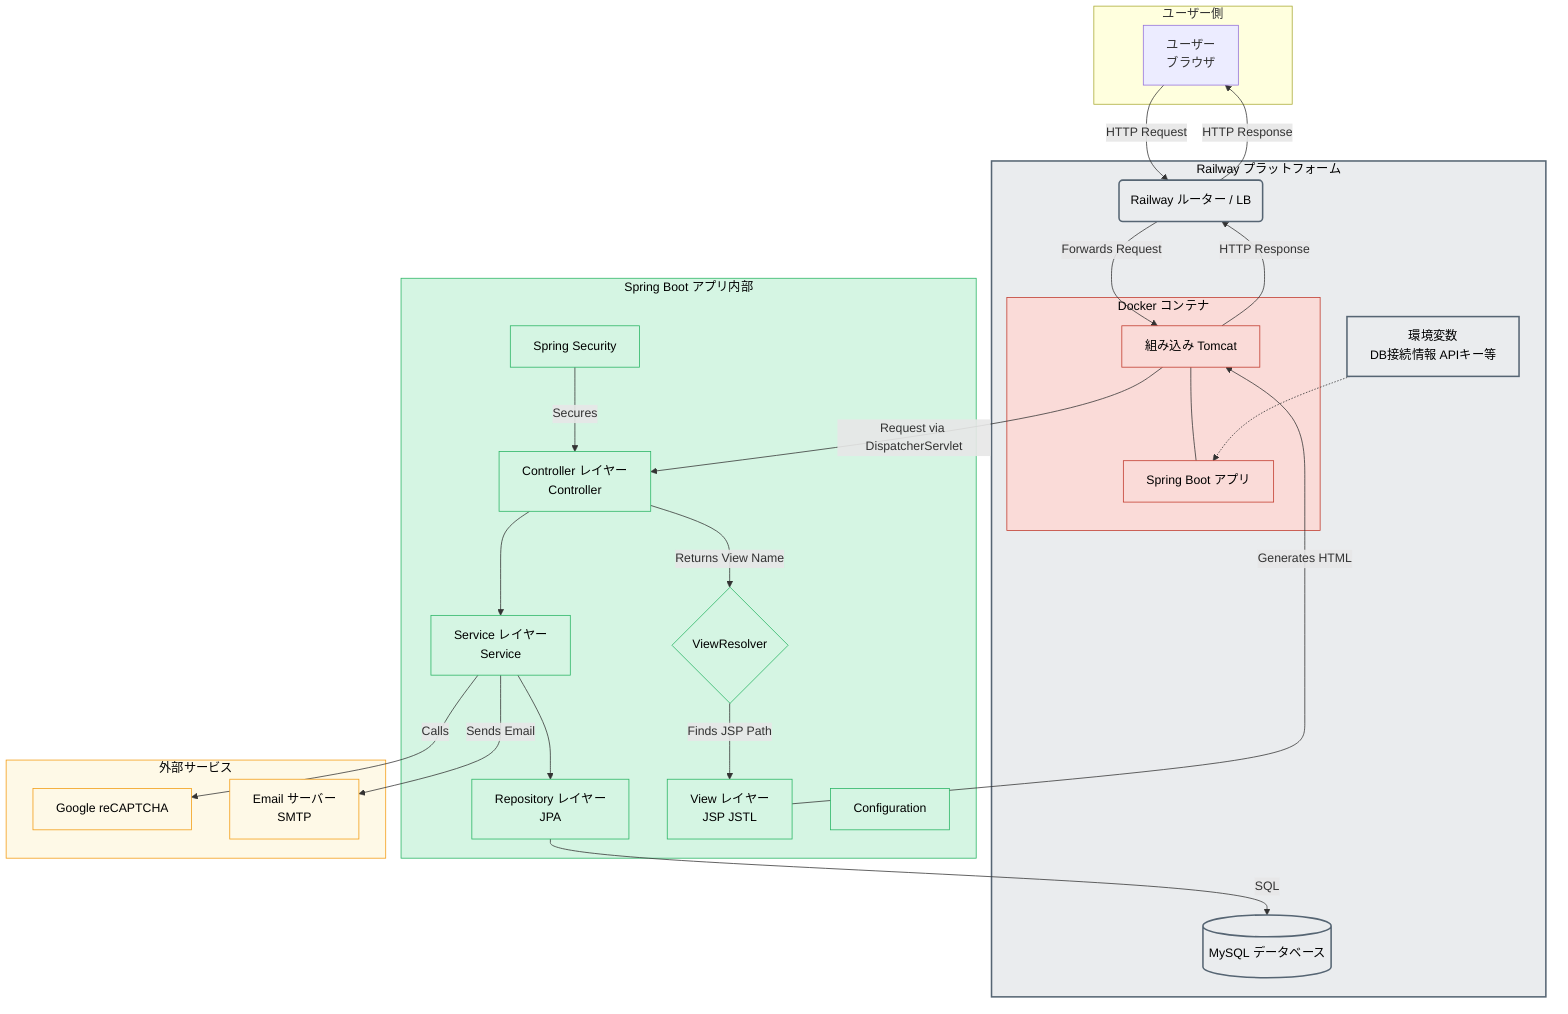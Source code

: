 graph TD

    %% アーキテクチャ図 (TerraGroupLabsLandingPage)
    %% スタイル適用版 - 行内コメント排除 - ラベル内括弧排除 - 文字色修正

    subgraph User_Side [ユーザー側]
        User[ユーザー<br>ブラウザ]
    end

    subgraph Railway_Platform [Railway プラットフォーム]
        %% このサブグラフ内は上から下へレイアウト
        direction TB
        %% ルーター/ロードバランサー
        RW_Router(Railway ルーター / LB)
        subgraph Docker_Container [Docker コンテナ]
            %% Tomcatとアプリの関係を示す
            Tomcat[組み込み Tomcat] --- SpringBoot_App[Spring Boot アプリ]
        end
        MySQL_DB[(MySQL データベース)]
        %% 環境変数の定義 (括弧を削除)
        Env_Vars[環境変数<br>DB接続情報 APIキー等]
    end

    subgraph SpringBoot_App_Internal [Spring Boot アプリ内部]
        %% このサブグラフ内は上から下へレイアウト
        direction TB
        %% 各レイヤーの定義 (括弧を削除)
        Controller[Controller レイヤー<br>Controller]
        Service[Service レイヤー<br>Service]
        Repository[Repository レイヤー<br>JPA]
        Security[Spring Security]
        View[View レイヤー<br>JSP JSTL]
        Config[Configuration]
        ViewResolver{ViewResolver}
    end

    subgraph External_Services [外部サービス]
        %% このサブグラフ内は上から下へレイアウト
        direction TB
        Recaptcha[Google reCAPTCHA]
        EmailServer[Email サーバー<br>SMTP]
    end

    %% --- Flow / Interactions ---
    User -- HTTP Request --> RW_Router
    RW_Router -- Forwards Request --> Tomcat

    %% Tomcat/Spring Boot App Internal Interactions
    Tomcat -- Request via DispatcherServlet --> Controller
    Controller --> Service
    Service --> Repository
    Repository -- SQL --> MySQL_DB

    Service -- Calls --> Recaptcha
    Service -- Sends Email --> EmailServer

    %% View Resolution Path
    Controller -- Returns View Name --> ViewResolver
    ViewResolver -- Finds JSP Path --> View
    %% Rendered view goes back via Tomcat
    View -- Generates HTML --> Tomcat

    Tomcat -- HTTP Response --> RW_Router
    RW_Router -- HTTP Response --> User

    %% Configuration Injection
    Env_Vars -.-> SpringBoot_App

    %% Simplified Security Interaction
    Security -- Secures --> Controller

    %% --- スタイル定義 ---
    %% 文字色を黒に指定 (color:black を追加)
    classDef user fill:#D6EAF8,stroke:#2E86C1,stroke-width:2px,color:black;
    classDef railway fill:#EAECEE,stroke:#566573,stroke-width:2px,color:black;
    classDef docker fill:#FADBD8,stroke:#C0392B,stroke-width:1px,color:black;
    classDef spring fill:#D5F5E3,stroke:#28B463,stroke-width:1px,color:black;
    classDef external fill:#FEF9E7,stroke:#F39C12,stroke-width:1px,color:black;

    %% --- スタイル適用 ---
    class User User_Side,User;
    class Railway_Platform,MySQL_DB,Env_Vars,RW_Router railway;
    class Docker_Container,Tomcat,SpringBoot_App docker;
    class SpringBoot_App_Internal,Controller,Service,Repository,Security,View,Config,ViewResolver spring;
    class External_Services,Recaptcha,EmailServer external;